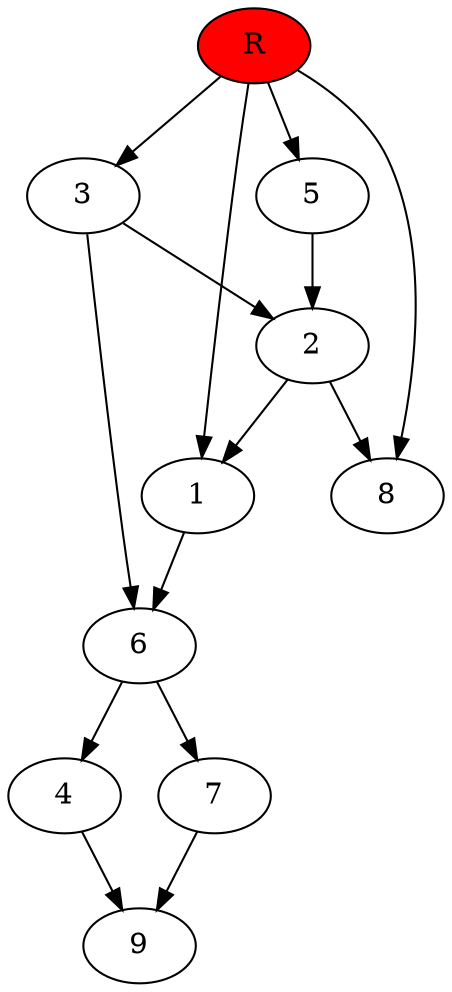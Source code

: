 digraph prb2718 {
	1
	2
	3
	4
	5
	6
	7
	8
	R [fillcolor="#ff0000" style=filled]
	1 -> 6
	2 -> 1
	2 -> 8
	3 -> 2
	3 -> 6
	4 -> 9
	5 -> 2
	6 -> 4
	6 -> 7
	7 -> 9
	R -> 1
	R -> 3
	R -> 5
	R -> 8
}
